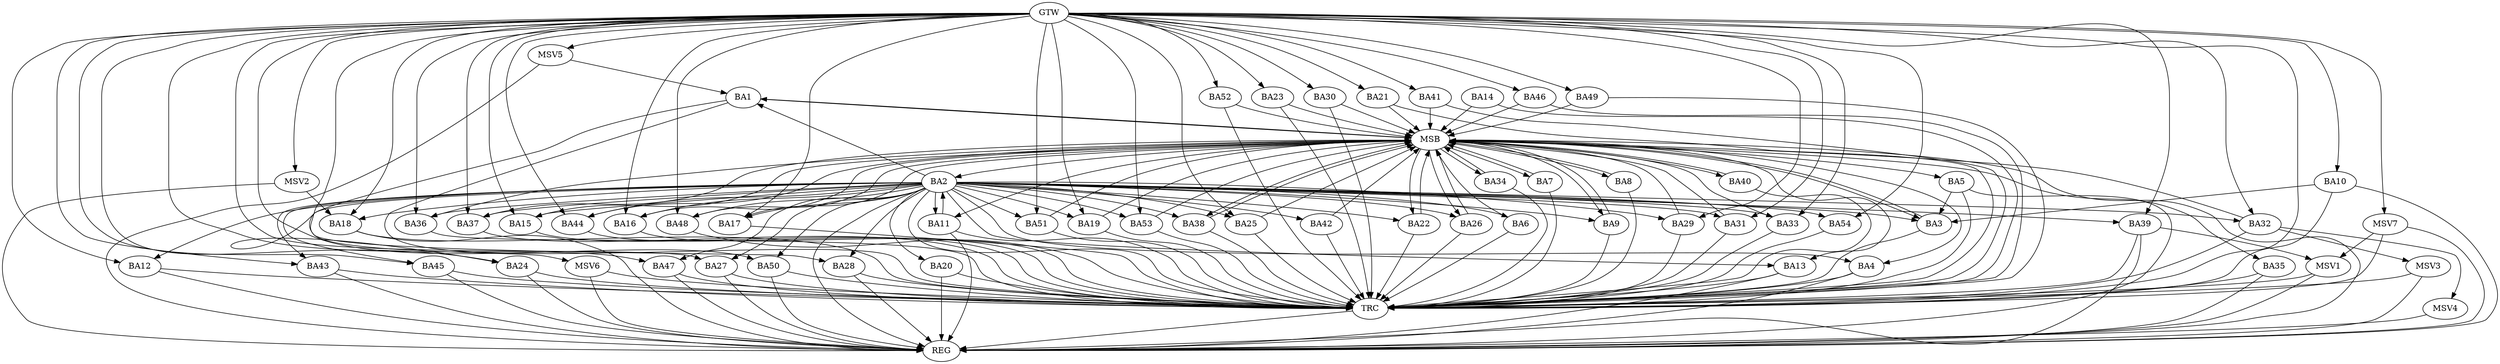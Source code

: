 strict digraph G {
  BA1 [ label="BA1" ];
  BA2 [ label="BA2" ];
  BA3 [ label="BA3" ];
  BA4 [ label="BA4" ];
  BA5 [ label="BA5" ];
  BA6 [ label="BA6" ];
  BA7 [ label="BA7" ];
  BA8 [ label="BA8" ];
  BA9 [ label="BA9" ];
  BA10 [ label="BA10" ];
  BA11 [ label="BA11" ];
  BA12 [ label="BA12" ];
  BA13 [ label="BA13" ];
  BA14 [ label="BA14" ];
  BA15 [ label="BA15" ];
  BA16 [ label="BA16" ];
  BA17 [ label="BA17" ];
  BA18 [ label="BA18" ];
  BA19 [ label="BA19" ];
  BA20 [ label="BA20" ];
  BA21 [ label="BA21" ];
  BA22 [ label="BA22" ];
  BA23 [ label="BA23" ];
  BA24 [ label="BA24" ];
  BA25 [ label="BA25" ];
  BA26 [ label="BA26" ];
  BA27 [ label="BA27" ];
  BA28 [ label="BA28" ];
  BA29 [ label="BA29" ];
  BA30 [ label="BA30" ];
  BA31 [ label="BA31" ];
  BA32 [ label="BA32" ];
  BA33 [ label="BA33" ];
  BA34 [ label="BA34" ];
  BA35 [ label="BA35" ];
  BA36 [ label="BA36" ];
  BA37 [ label="BA37" ];
  BA38 [ label="BA38" ];
  BA39 [ label="BA39" ];
  BA40 [ label="BA40" ];
  BA41 [ label="BA41" ];
  BA42 [ label="BA42" ];
  BA43 [ label="BA43" ];
  BA44 [ label="BA44" ];
  BA45 [ label="BA45" ];
  BA46 [ label="BA46" ];
  BA47 [ label="BA47" ];
  BA48 [ label="BA48" ];
  BA49 [ label="BA49" ];
  BA50 [ label="BA50" ];
  BA51 [ label="BA51" ];
  BA52 [ label="BA52" ];
  BA53 [ label="BA53" ];
  BA54 [ label="BA54" ];
  GTW [ label="GTW" ];
  REG [ label="REG" ];
  MSB [ label="MSB" ];
  TRC [ label="TRC" ];
  MSV1 [ label="MSV1" ];
  MSV2 [ label="MSV2" ];
  MSV3 [ label="MSV3" ];
  MSV4 [ label="MSV4" ];
  MSV5 [ label="MSV5" ];
  MSV6 [ label="MSV6" ];
  MSV7 [ label="MSV7" ];
  BA2 -> BA1;
  BA5 -> BA3;
  BA10 -> BA3;
  BA11 -> BA2;
  GTW -> BA10;
  GTW -> BA12;
  GTW -> BA15;
  GTW -> BA16;
  GTW -> BA17;
  GTW -> BA18;
  GTW -> BA19;
  GTW -> BA21;
  GTW -> BA23;
  GTW -> BA24;
  GTW -> BA25;
  GTW -> BA27;
  GTW -> BA28;
  GTW -> BA29;
  GTW -> BA30;
  GTW -> BA31;
  GTW -> BA32;
  GTW -> BA33;
  GTW -> BA36;
  GTW -> BA37;
  GTW -> BA39;
  GTW -> BA41;
  GTW -> BA43;
  GTW -> BA44;
  GTW -> BA45;
  GTW -> BA46;
  GTW -> BA47;
  GTW -> BA48;
  GTW -> BA49;
  GTW -> BA50;
  GTW -> BA51;
  GTW -> BA52;
  GTW -> BA53;
  GTW -> BA54;
  BA2 -> REG;
  BA4 -> REG;
  BA5 -> REG;
  BA10 -> REG;
  BA11 -> REG;
  BA12 -> REG;
  BA13 -> REG;
  BA18 -> REG;
  BA20 -> REG;
  BA24 -> REG;
  BA27 -> REG;
  BA28 -> REG;
  BA35 -> REG;
  BA39 -> REG;
  BA43 -> REG;
  BA45 -> REG;
  BA47 -> REG;
  BA50 -> REG;
  BA1 -> MSB;
  MSB -> BA2;
  MSB -> REG;
  BA3 -> MSB;
  MSB -> BA1;
  BA6 -> MSB;
  BA7 -> MSB;
  MSB -> BA3;
  BA8 -> MSB;
  BA9 -> MSB;
  BA14 -> MSB;
  MSB -> BA9;
  BA15 -> MSB;
  BA16 -> MSB;
  MSB -> BA7;
  BA17 -> MSB;
  BA19 -> MSB;
  MSB -> BA13;
  BA21 -> MSB;
  BA22 -> MSB;
  MSB -> BA8;
  BA23 -> MSB;
  MSB -> BA4;
  BA25 -> MSB;
  MSB -> BA5;
  BA26 -> MSB;
  BA29 -> MSB;
  BA30 -> MSB;
  BA31 -> MSB;
  MSB -> BA22;
  BA32 -> MSB;
  BA33 -> MSB;
  BA34 -> MSB;
  BA36 -> MSB;
  MSB -> BA11;
  BA37 -> MSB;
  MSB -> BA26;
  BA38 -> MSB;
  MSB -> BA35;
  BA40 -> MSB;
  MSB -> BA34;
  BA41 -> MSB;
  BA42 -> MSB;
  BA44 -> MSB;
  BA46 -> MSB;
  BA48 -> MSB;
  BA49 -> MSB;
  MSB -> BA40;
  BA51 -> MSB;
  BA52 -> MSB;
  BA53 -> MSB;
  MSB -> BA38;
  BA1 -> TRC;
  BA2 -> TRC;
  BA3 -> TRC;
  BA4 -> TRC;
  BA5 -> TRC;
  BA6 -> TRC;
  BA7 -> TRC;
  BA8 -> TRC;
  BA9 -> TRC;
  BA10 -> TRC;
  BA11 -> TRC;
  BA12 -> TRC;
  BA13 -> TRC;
  BA14 -> TRC;
  BA15 -> TRC;
  BA16 -> TRC;
  BA17 -> TRC;
  BA18 -> TRC;
  BA19 -> TRC;
  BA20 -> TRC;
  BA21 -> TRC;
  BA22 -> TRC;
  BA23 -> TRC;
  BA24 -> TRC;
  BA25 -> TRC;
  BA26 -> TRC;
  BA27 -> TRC;
  BA28 -> TRC;
  BA29 -> TRC;
  BA30 -> TRC;
  BA31 -> TRC;
  BA32 -> TRC;
  BA33 -> TRC;
  BA34 -> TRC;
  BA35 -> TRC;
  BA36 -> TRC;
  BA37 -> TRC;
  BA38 -> TRC;
  BA39 -> TRC;
  BA40 -> TRC;
  BA41 -> TRC;
  BA42 -> TRC;
  BA43 -> TRC;
  BA44 -> TRC;
  BA45 -> TRC;
  BA46 -> TRC;
  BA47 -> TRC;
  BA48 -> TRC;
  BA49 -> TRC;
  BA50 -> TRC;
  BA51 -> TRC;
  BA52 -> TRC;
  BA53 -> TRC;
  BA54 -> TRC;
  GTW -> TRC;
  TRC -> REG;
  BA2 -> BA29;
  BA2 -> BA45;
  BA2 -> BA17;
  BA2 -> BA6;
  BA2 -> BA37;
  BA2 -> BA50;
  BA2 -> BA54;
  BA2 -> BA47;
  BA2 -> BA13;
  BA2 -> BA48;
  BA2 -> BA28;
  BA2 -> BA15;
  BA2 -> BA33;
  BA2 -> BA22;
  BA2 -> BA32;
  BA2 -> BA43;
  BA2 -> BA16;
  BA2 -> BA53;
  BA2 -> BA19;
  BA2 -> BA18;
  BA2 -> BA9;
  BA2 -> BA4;
  BA2 -> BA3;
  BA2 -> BA38;
  BA2 -> BA11;
  BA2 -> BA44;
  BA2 -> BA42;
  BA2 -> BA51;
  BA2 -> BA39;
  BA2 -> BA25;
  BA2 -> BA24;
  BA2 -> BA27;
  BA2 -> BA36;
  BA2 -> BA12;
  BA2 -> BA26;
  BA2 -> BA31;
  BA2 -> BA20;
  BA39 -> MSV1;
  MSV1 -> REG;
  MSV1 -> TRC;
  MSV2 -> BA18;
  GTW -> MSV2;
  MSV2 -> REG;
  BA32 -> MSV3;
  MSV3 -> REG;
  MSV3 -> TRC;
  BA32 -> MSV4;
  MSV4 -> REG;
  MSV5 -> BA1;
  GTW -> MSV5;
  MSV5 -> REG;
  BA1 -> MSV6;
  MSV6 -> REG;
  MSV6 -> TRC;
  MSV7 -> MSV1;
  GTW -> MSV7;
  MSV7 -> REG;
  MSV7 -> TRC;
}
